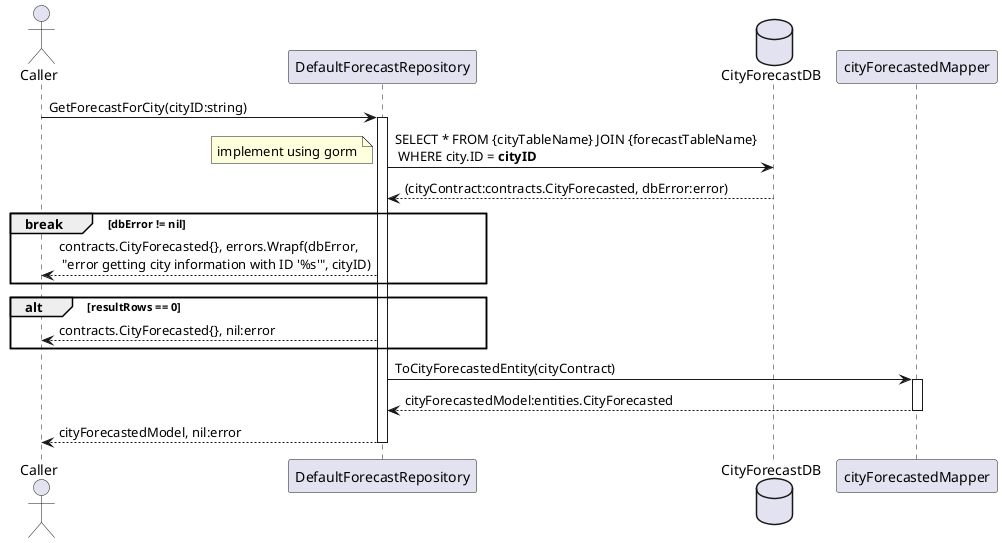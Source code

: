 @startuml

actor Caller as C
participant DefaultForecastRepository as R
database CityForecastDB as DB
participant cityForecastedMapper as M

C -> R : GetForecastForCity(cityID:string)
activate R
    R -> DB : SELECT * FROM {cityTableName} JOIN {forecastTableName}\n WHERE city.ID = **cityID**
    note top: implement using gorm
    R <-- DB : (cityContract:contracts.CityForecasted, dbError:error)
    break dbError != nil
        R --> C : contracts.CityForecasted{}, errors.Wrapf(dbError,\n "error getting city information with ID '%s'", cityID)
    end
    alt resultRows == 0
        R --> C : contracts.CityForecasted{}, nil:error
    end
    R -> M : ToCityForecastedEntity(cityContract)
    activate M
        R <-- M : cityForecastedModel:entities.CityForecasted
    deactivate
    R --> C : cityForecastedModel, nil:error
deactivate

@enduml
